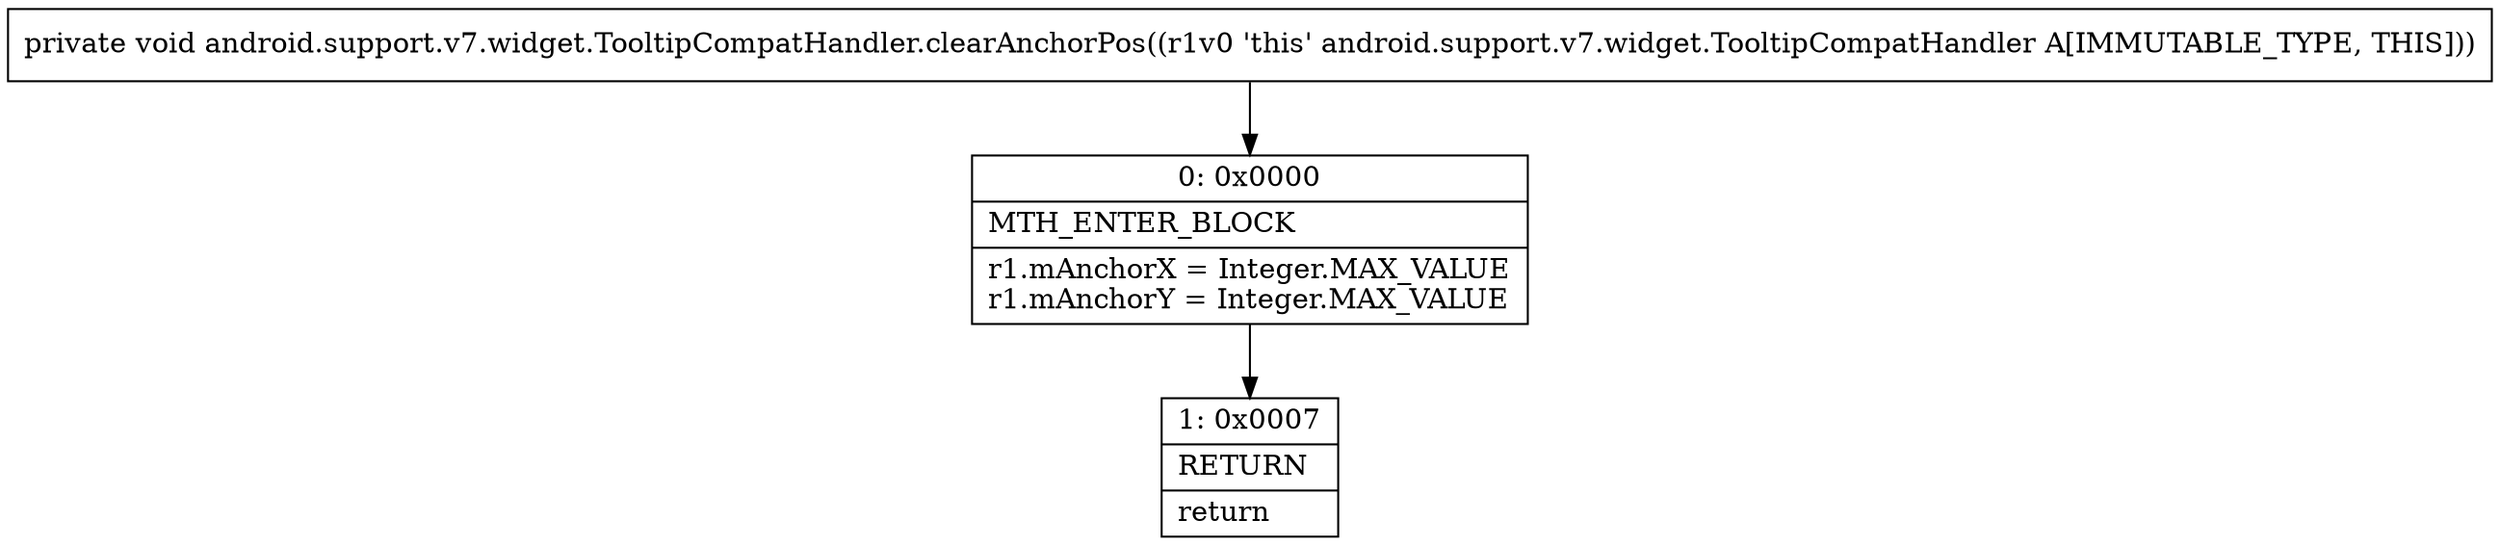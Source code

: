 digraph "CFG forandroid.support.v7.widget.TooltipCompatHandler.clearAnchorPos()V" {
Node_0 [shape=record,label="{0\:\ 0x0000|MTH_ENTER_BLOCK\l|r1.mAnchorX = Integer.MAX_VALUE\lr1.mAnchorY = Integer.MAX_VALUE\l}"];
Node_1 [shape=record,label="{1\:\ 0x0007|RETURN\l|return\l}"];
MethodNode[shape=record,label="{private void android.support.v7.widget.TooltipCompatHandler.clearAnchorPos((r1v0 'this' android.support.v7.widget.TooltipCompatHandler A[IMMUTABLE_TYPE, THIS])) }"];
MethodNode -> Node_0;
Node_0 -> Node_1;
}

